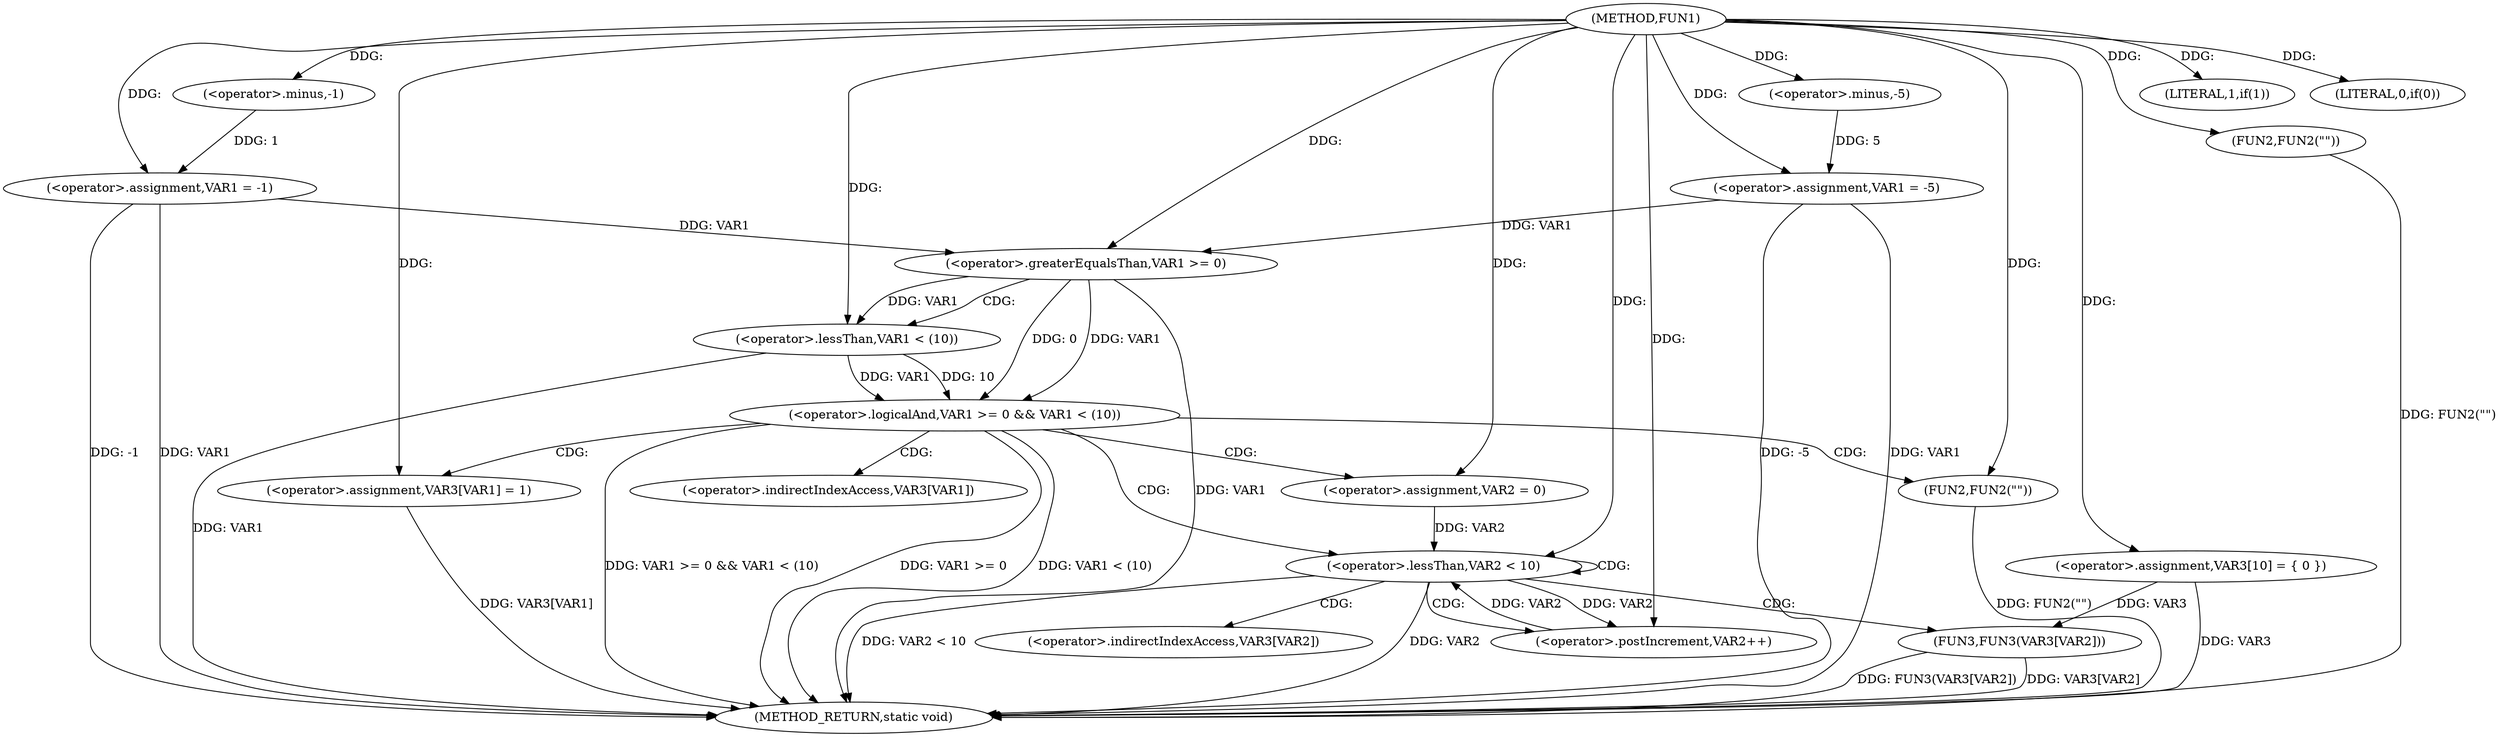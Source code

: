 digraph FUN1 {  
"1000100" [label = "(METHOD,FUN1)" ]
"1000158" [label = "(METHOD_RETURN,static void)" ]
"1000103" [label = "(<operator>.assignment,VAR1 = -1)" ]
"1000105" [label = "(<operator>.minus,-1)" ]
"1000108" [label = "(LITERAL,1,if(1))" ]
"1000110" [label = "(<operator>.assignment,VAR1 = -5)" ]
"1000112" [label = "(<operator>.minus,-5)" ]
"1000115" [label = "(LITERAL,0,if(0))" ]
"1000117" [label = "(FUN2,FUN2(\"\"))" ]
"1000124" [label = "(<operator>.assignment,VAR3[10] = { 0 })" ]
"1000127" [label = "(<operator>.logicalAnd,VAR1 >= 0 && VAR1 < (10))" ]
"1000128" [label = "(<operator>.greaterEqualsThan,VAR1 >= 0)" ]
"1000131" [label = "(<operator>.lessThan,VAR1 < (10))" ]
"1000135" [label = "(<operator>.assignment,VAR3[VAR1] = 1)" ]
"1000141" [label = "(<operator>.assignment,VAR2 = 0)" ]
"1000144" [label = "(<operator>.lessThan,VAR2 < 10)" ]
"1000147" [label = "(<operator>.postIncrement,VAR2++)" ]
"1000150" [label = "(FUN3,FUN3(VAR3[VAR2]))" ]
"1000156" [label = "(FUN2,FUN2(\"\"))" ]
"1000136" [label = "(<operator>.indirectIndexAccess,VAR3[VAR1])" ]
"1000151" [label = "(<operator>.indirectIndexAccess,VAR3[VAR2])" ]
  "1000117" -> "1000158"  [ label = "DDG: FUN2(\"\")"] 
  "1000124" -> "1000158"  [ label = "DDG: VAR3"] 
  "1000150" -> "1000158"  [ label = "DDG: VAR3[VAR2]"] 
  "1000103" -> "1000158"  [ label = "DDG: VAR1"] 
  "1000103" -> "1000158"  [ label = "DDG: -1"] 
  "1000127" -> "1000158"  [ label = "DDG: VAR1 >= 0 && VAR1 < (10)"] 
  "1000110" -> "1000158"  [ label = "DDG: -5"] 
  "1000150" -> "1000158"  [ label = "DDG: FUN3(VAR3[VAR2])"] 
  "1000131" -> "1000158"  [ label = "DDG: VAR1"] 
  "1000128" -> "1000158"  [ label = "DDG: VAR1"] 
  "1000144" -> "1000158"  [ label = "DDG: VAR2 < 10"] 
  "1000135" -> "1000158"  [ label = "DDG: VAR3[VAR1]"] 
  "1000144" -> "1000158"  [ label = "DDG: VAR2"] 
  "1000127" -> "1000158"  [ label = "DDG: VAR1 >= 0"] 
  "1000156" -> "1000158"  [ label = "DDG: FUN2(\"\")"] 
  "1000110" -> "1000158"  [ label = "DDG: VAR1"] 
  "1000127" -> "1000158"  [ label = "DDG: VAR1 < (10)"] 
  "1000105" -> "1000103"  [ label = "DDG: 1"] 
  "1000100" -> "1000103"  [ label = "DDG: "] 
  "1000100" -> "1000105"  [ label = "DDG: "] 
  "1000100" -> "1000108"  [ label = "DDG: "] 
  "1000112" -> "1000110"  [ label = "DDG: 5"] 
  "1000100" -> "1000110"  [ label = "DDG: "] 
  "1000100" -> "1000112"  [ label = "DDG: "] 
  "1000100" -> "1000115"  [ label = "DDG: "] 
  "1000100" -> "1000117"  [ label = "DDG: "] 
  "1000100" -> "1000124"  [ label = "DDG: "] 
  "1000128" -> "1000127"  [ label = "DDG: VAR1"] 
  "1000128" -> "1000127"  [ label = "DDG: 0"] 
  "1000103" -> "1000128"  [ label = "DDG: VAR1"] 
  "1000110" -> "1000128"  [ label = "DDG: VAR1"] 
  "1000100" -> "1000128"  [ label = "DDG: "] 
  "1000131" -> "1000127"  [ label = "DDG: VAR1"] 
  "1000131" -> "1000127"  [ label = "DDG: 10"] 
  "1000128" -> "1000131"  [ label = "DDG: VAR1"] 
  "1000100" -> "1000131"  [ label = "DDG: "] 
  "1000100" -> "1000135"  [ label = "DDG: "] 
  "1000100" -> "1000141"  [ label = "DDG: "] 
  "1000141" -> "1000144"  [ label = "DDG: VAR2"] 
  "1000147" -> "1000144"  [ label = "DDG: VAR2"] 
  "1000100" -> "1000144"  [ label = "DDG: "] 
  "1000144" -> "1000147"  [ label = "DDG: VAR2"] 
  "1000100" -> "1000147"  [ label = "DDG: "] 
  "1000124" -> "1000150"  [ label = "DDG: VAR3"] 
  "1000100" -> "1000156"  [ label = "DDG: "] 
  "1000127" -> "1000156"  [ label = "CDG: "] 
  "1000127" -> "1000141"  [ label = "CDG: "] 
  "1000127" -> "1000135"  [ label = "CDG: "] 
  "1000127" -> "1000136"  [ label = "CDG: "] 
  "1000127" -> "1000144"  [ label = "CDG: "] 
  "1000128" -> "1000131"  [ label = "CDG: "] 
  "1000144" -> "1000147"  [ label = "CDG: "] 
  "1000144" -> "1000151"  [ label = "CDG: "] 
  "1000144" -> "1000150"  [ label = "CDG: "] 
  "1000144" -> "1000144"  [ label = "CDG: "] 
}
